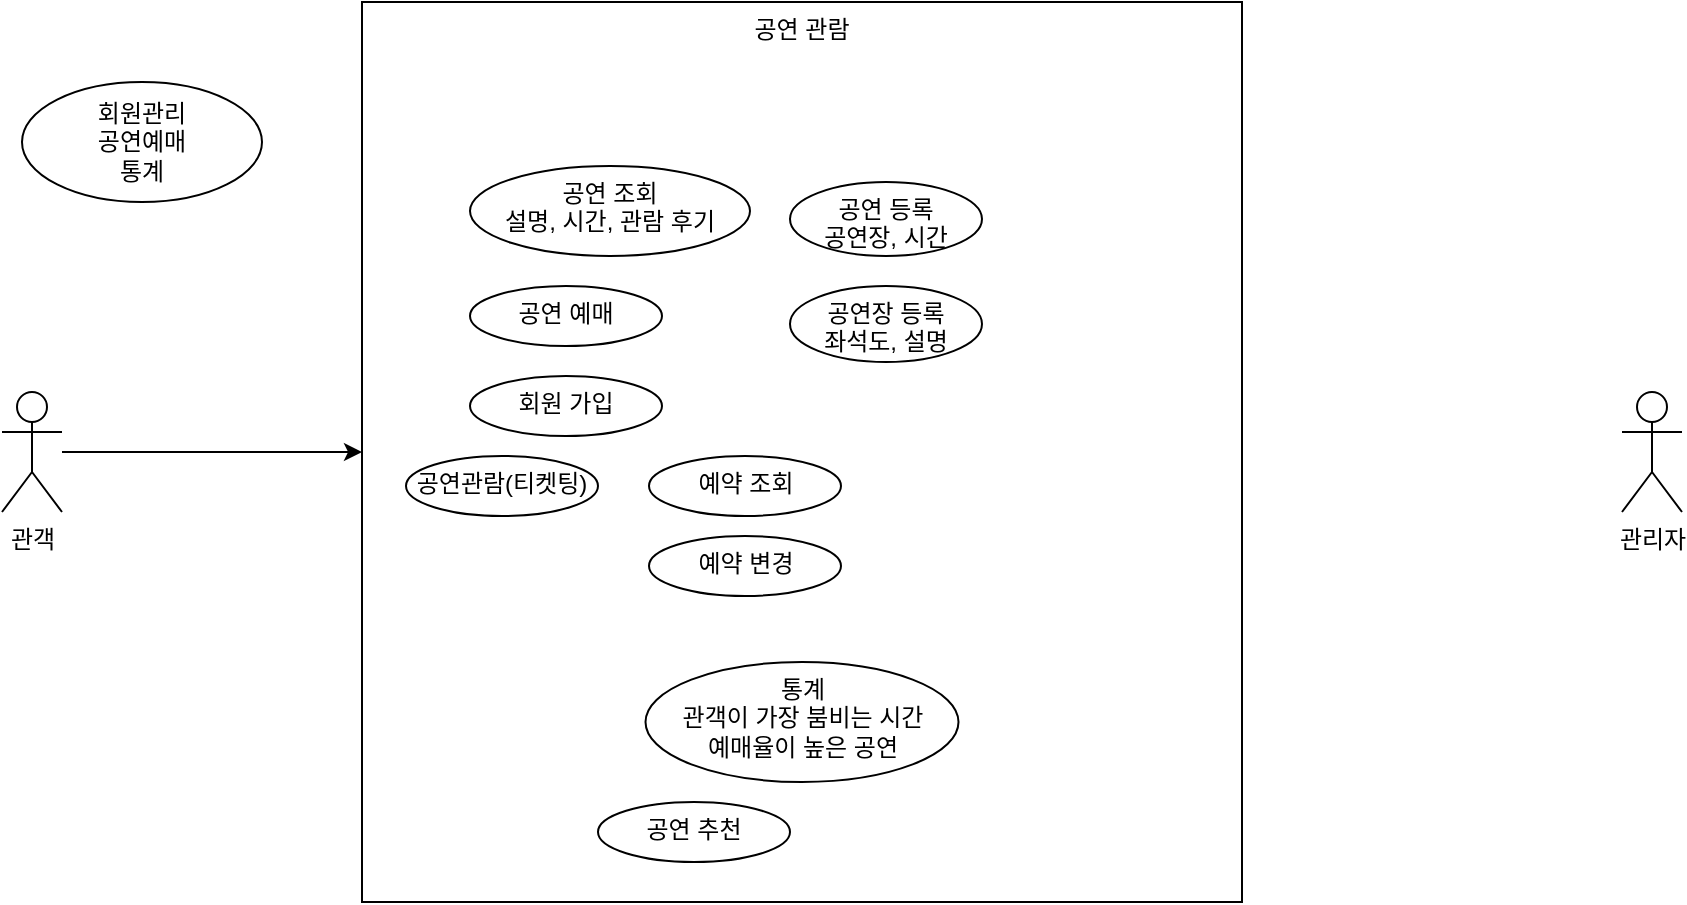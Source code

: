 <mxfile version="19.0.0" type="github">
  <diagram id="DlSVQsHth6LmqhrNHBh_" name="use case">
    <mxGraphModel dx="1059" dy="806" grid="1" gridSize="10" guides="1" tooltips="1" connect="1" arrows="1" fold="1" page="1" pageScale="1" pageWidth="1169" pageHeight="827" math="0" shadow="0">
      <root>
        <mxCell id="0" />
        <mxCell id="1" parent="0" />
        <mxCell id="Lx-xTqz9GnU9gJA0MTTK-7" value="" style="edgeStyle=orthogonalEdgeStyle;rounded=0;orthogonalLoop=1;jettySize=auto;html=1;" edge="1" parent="1" source="Lx-xTqz9GnU9gJA0MTTK-1" target="Lx-xTqz9GnU9gJA0MTTK-6">
          <mxGeometry relative="1" as="geometry" />
        </mxCell>
        <mxCell id="Lx-xTqz9GnU9gJA0MTTK-1" value="관객" style="shape=umlActor;verticalLabelPosition=bottom;verticalAlign=top;html=1;outlineConnect=0;" vertex="1" parent="1">
          <mxGeometry x="170" y="415" width="30" height="60" as="geometry" />
        </mxCell>
        <mxCell id="Lx-xTqz9GnU9gJA0MTTK-2" value="관리자" style="shape=umlActor;verticalLabelPosition=bottom;verticalAlign=top;html=1;outlineConnect=0;" vertex="1" parent="1">
          <mxGeometry x="980" y="415" width="30" height="60" as="geometry" />
        </mxCell>
        <mxCell id="Lx-xTqz9GnU9gJA0MTTK-6" value="공연 관람" style="whiteSpace=wrap;html=1;verticalAlign=top;" vertex="1" parent="1">
          <mxGeometry x="350" y="220" width="440" height="450" as="geometry" />
        </mxCell>
        <mxCell id="Lx-xTqz9GnU9gJA0MTTK-8" value="공연 조회&lt;br&gt;설명, 시간, 관람 후기" style="ellipse;whiteSpace=wrap;html=1;verticalAlign=top;" vertex="1" parent="1">
          <mxGeometry x="404" y="302" width="140" height="45" as="geometry" />
        </mxCell>
        <mxCell id="Lx-xTqz9GnU9gJA0MTTK-10" value="공연 예매" style="ellipse;whiteSpace=wrap;html=1;verticalAlign=top;" vertex="1" parent="1">
          <mxGeometry x="404" y="362" width="96" height="30" as="geometry" />
        </mxCell>
        <mxCell id="Lx-xTqz9GnU9gJA0MTTK-11" value="공연 등록&lt;br&gt;공연장, 시간" style="ellipse;whiteSpace=wrap;html=1;verticalAlign=top;" vertex="1" parent="1">
          <mxGeometry x="564" y="310" width="96" height="37" as="geometry" />
        </mxCell>
        <mxCell id="Lx-xTqz9GnU9gJA0MTTK-12" value="공연장 등록&lt;br&gt;좌석도, 설명" style="ellipse;whiteSpace=wrap;html=1;verticalAlign=top;" vertex="1" parent="1">
          <mxGeometry x="564" y="362" width="96" height="38" as="geometry" />
        </mxCell>
        <mxCell id="Lx-xTqz9GnU9gJA0MTTK-13" value="회원 가입" style="ellipse;whiteSpace=wrap;html=1;verticalAlign=top;" vertex="1" parent="1">
          <mxGeometry x="404" y="407" width="96" height="30" as="geometry" />
        </mxCell>
        <mxCell id="Lx-xTqz9GnU9gJA0MTTK-14" value="예약 조회" style="ellipse;whiteSpace=wrap;html=1;verticalAlign=top;" vertex="1" parent="1">
          <mxGeometry x="493.5" y="447" width="96" height="30" as="geometry" />
        </mxCell>
        <mxCell id="Lx-xTqz9GnU9gJA0MTTK-15" value="예약 변경" style="ellipse;whiteSpace=wrap;html=1;verticalAlign=top;" vertex="1" parent="1">
          <mxGeometry x="493.5" y="487" width="96" height="30" as="geometry" />
        </mxCell>
        <mxCell id="Lx-xTqz9GnU9gJA0MTTK-17" value="통계&lt;br&gt;관객이 가장 붐비는 시간&lt;br&gt;예매율이 높은 공연" style="ellipse;whiteSpace=wrap;html=1;verticalAlign=top;" vertex="1" parent="1">
          <mxGeometry x="491.75" y="550" width="156.5" height="60" as="geometry" />
        </mxCell>
        <mxCell id="Lx-xTqz9GnU9gJA0MTTK-18" value="공연 추천" style="ellipse;whiteSpace=wrap;html=1;verticalAlign=top;" vertex="1" parent="1">
          <mxGeometry x="468" y="620" width="96" height="30" as="geometry" />
        </mxCell>
        <mxCell id="Lx-xTqz9GnU9gJA0MTTK-19" value="회원관리&lt;br&gt;공연예매&lt;br&gt;통계" style="ellipse;whiteSpace=wrap;html=1;" vertex="1" parent="1">
          <mxGeometry x="180" y="260" width="120" height="60" as="geometry" />
        </mxCell>
        <mxCell id="Lx-xTqz9GnU9gJA0MTTK-20" value="공연관람(티켓팅)" style="ellipse;whiteSpace=wrap;html=1;verticalAlign=top;" vertex="1" parent="1">
          <mxGeometry x="372" y="447" width="96" height="30" as="geometry" />
        </mxCell>
      </root>
    </mxGraphModel>
  </diagram>
</mxfile>
